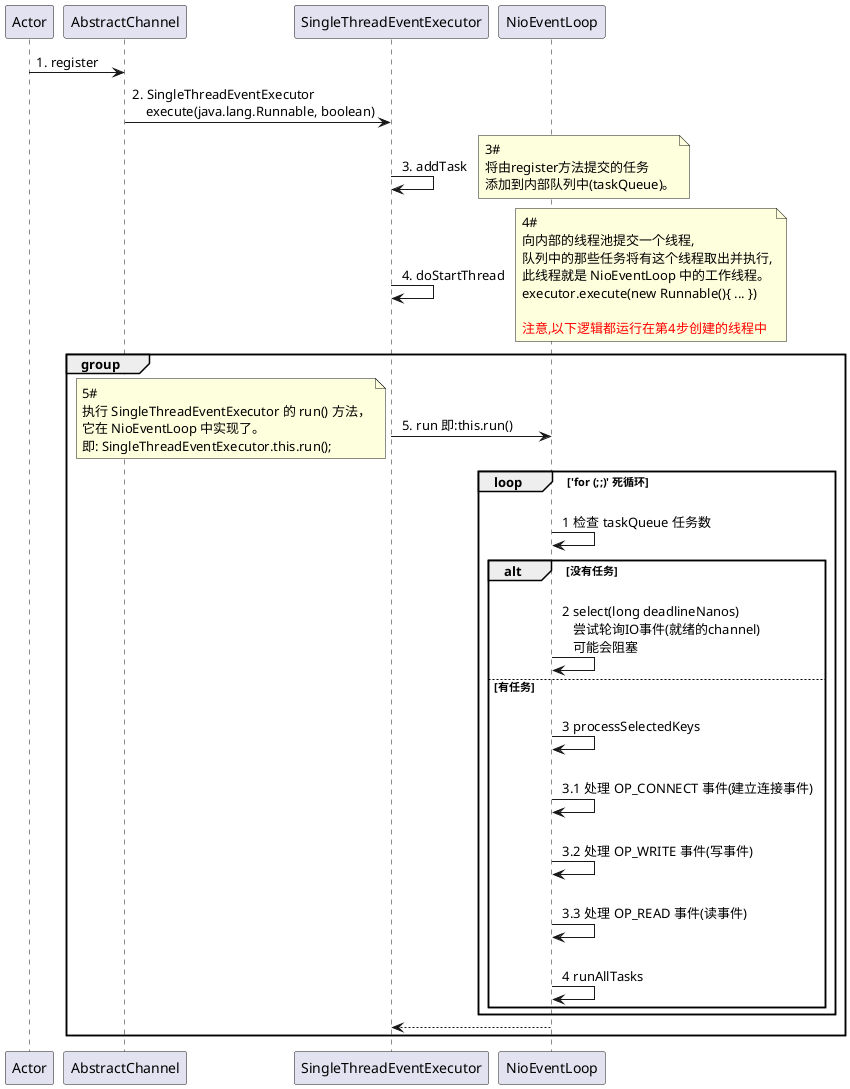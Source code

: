 @startuml participant

Actor -> AbstractChannel: 1. register

AbstractChannel -> SingleThreadEventExecutor: 2. SingleThreadEventExecutor \n    execute(java.lang.Runnable, boolean)

SingleThreadEventExecutor -> SingleThreadEventExecutor: \n 3. addTask
note right
3#
将由register方法提交的任务
添加到内部队列中(taskQueue)。
end note

SingleThreadEventExecutor -> SingleThreadEventExecutor: \n 4. doStartThread
note right
4#
向内部的线程池提交一个线程,
队列中的那些任务将有这个线程取出并执行,
此线程就是 NioEventLoop 中的工作线程。
executor.execute(new Runnable(){ ... })

<color:#FF0000>注意,以下逻辑都运行在第4步创建的线程中</color>
end note

group

SingleThreadEventExecutor -> NioEventLoop: \n 5. run 即:this.run()
note left
5#
执行 SingleThreadEventExecutor 的 run() 方法，
它在 NioEventLoop 中实现了。
即: SingleThreadEventExecutor.this.run();
end note

' ----- 分割线 -----
loop 'for (;;)' 死循环
    NioEventLoop -> NioEventLoop: \n 1 检查 taskQueue 任务数

    alt 没有任务
        NioEventLoop -> NioEventLoop: \n 2 select(long deadlineNanos) \n    尝试轮询IO事件(就绪的channel) \n    可能会阻塞
    else 有任务
        NioEventLoop -> NioEventLoop: \n 3 processSelectedKeys
        NioEventLoop -> NioEventLoop: \n 3.1 处理 OP_CONNECT 事件(建立连接事件)
        NioEventLoop -> NioEventLoop: \n 3.2 处理 OP_WRITE 事件(写事件)
        NioEventLoop -> NioEventLoop: \n 3.3 处理 OP_READ 事件(读事件)

        NioEventLoop -> NioEventLoop: \n 4 runAllTasks
    end
end
' ----- 分割线 -----


SingleThreadEventExecutor <-- NioEventLoop
end
@enduml